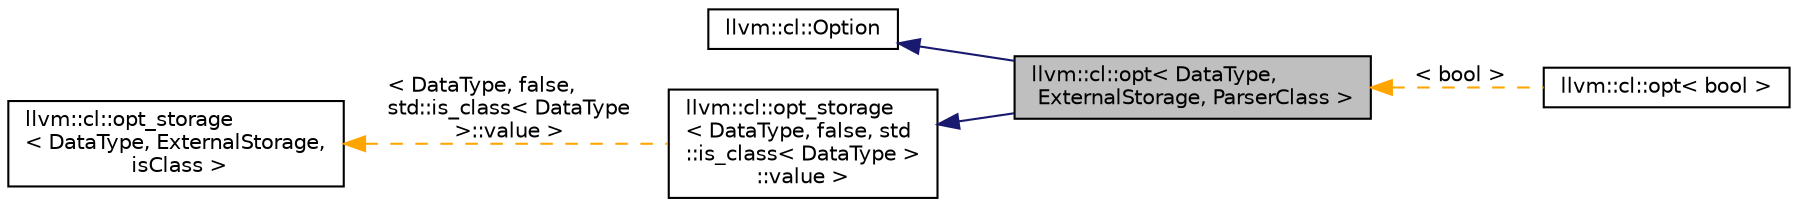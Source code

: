 digraph "llvm::cl::opt&lt; DataType, ExternalStorage, ParserClass &gt;"
{
 // LATEX_PDF_SIZE
  bgcolor="transparent";
  edge [fontname="Helvetica",fontsize="10",labelfontname="Helvetica",labelfontsize="10"];
  node [fontname="Helvetica",fontsize="10",shape=record];
  rankdir="LR";
  Node1 [label="llvm::cl::opt\< DataType,\l ExternalStorage, ParserClass \>",height=0.2,width=0.4,color="black", fillcolor="grey75", style="filled", fontcolor="black",tooltip=" "];
  Node2 -> Node1 [dir="back",color="midnightblue",fontsize="10",style="solid",fontname="Helvetica"];
  Node2 [label="llvm::cl::Option",height=0.2,width=0.4,color="black",URL="$classllvm_1_1cl_1_1Option.html",tooltip=" "];
  Node3 -> Node1 [dir="back",color="midnightblue",fontsize="10",style="solid",fontname="Helvetica"];
  Node3 [label="llvm::cl::opt_storage\l\< DataType, false, std\l::is_class\< DataType \>\l::value \>",height=0.2,width=0.4,color="black",URL="$classllvm_1_1cl_1_1opt__storage.html",tooltip=" "];
  Node4 -> Node3 [dir="back",color="orange",fontsize="10",style="dashed",label=" \< DataType, false,\l std::is_class\< DataType\l \>::value \>" ,fontname="Helvetica"];
  Node4 [label="llvm::cl::opt_storage\l\< DataType, ExternalStorage,\l isClass \>",height=0.2,width=0.4,color="black",URL="$classllvm_1_1cl_1_1opt__storage.html",tooltip=" "];
  Node1 -> Node5 [dir="back",color="orange",fontsize="10",style="dashed",label=" \< bool \>" ,fontname="Helvetica"];
  Node5 [label="llvm::cl::opt\< bool \>",height=0.2,width=0.4,color="black",URL="$classllvm_1_1cl_1_1opt.html",tooltip=" "];
}
